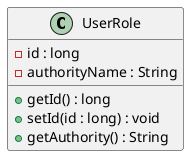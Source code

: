 @startuml

class UserRole {
    - id : long
    - authorityName : String
    + getId() : long
    + setId(id : long) : void
    + getAuthority() : String
}

@enduml
